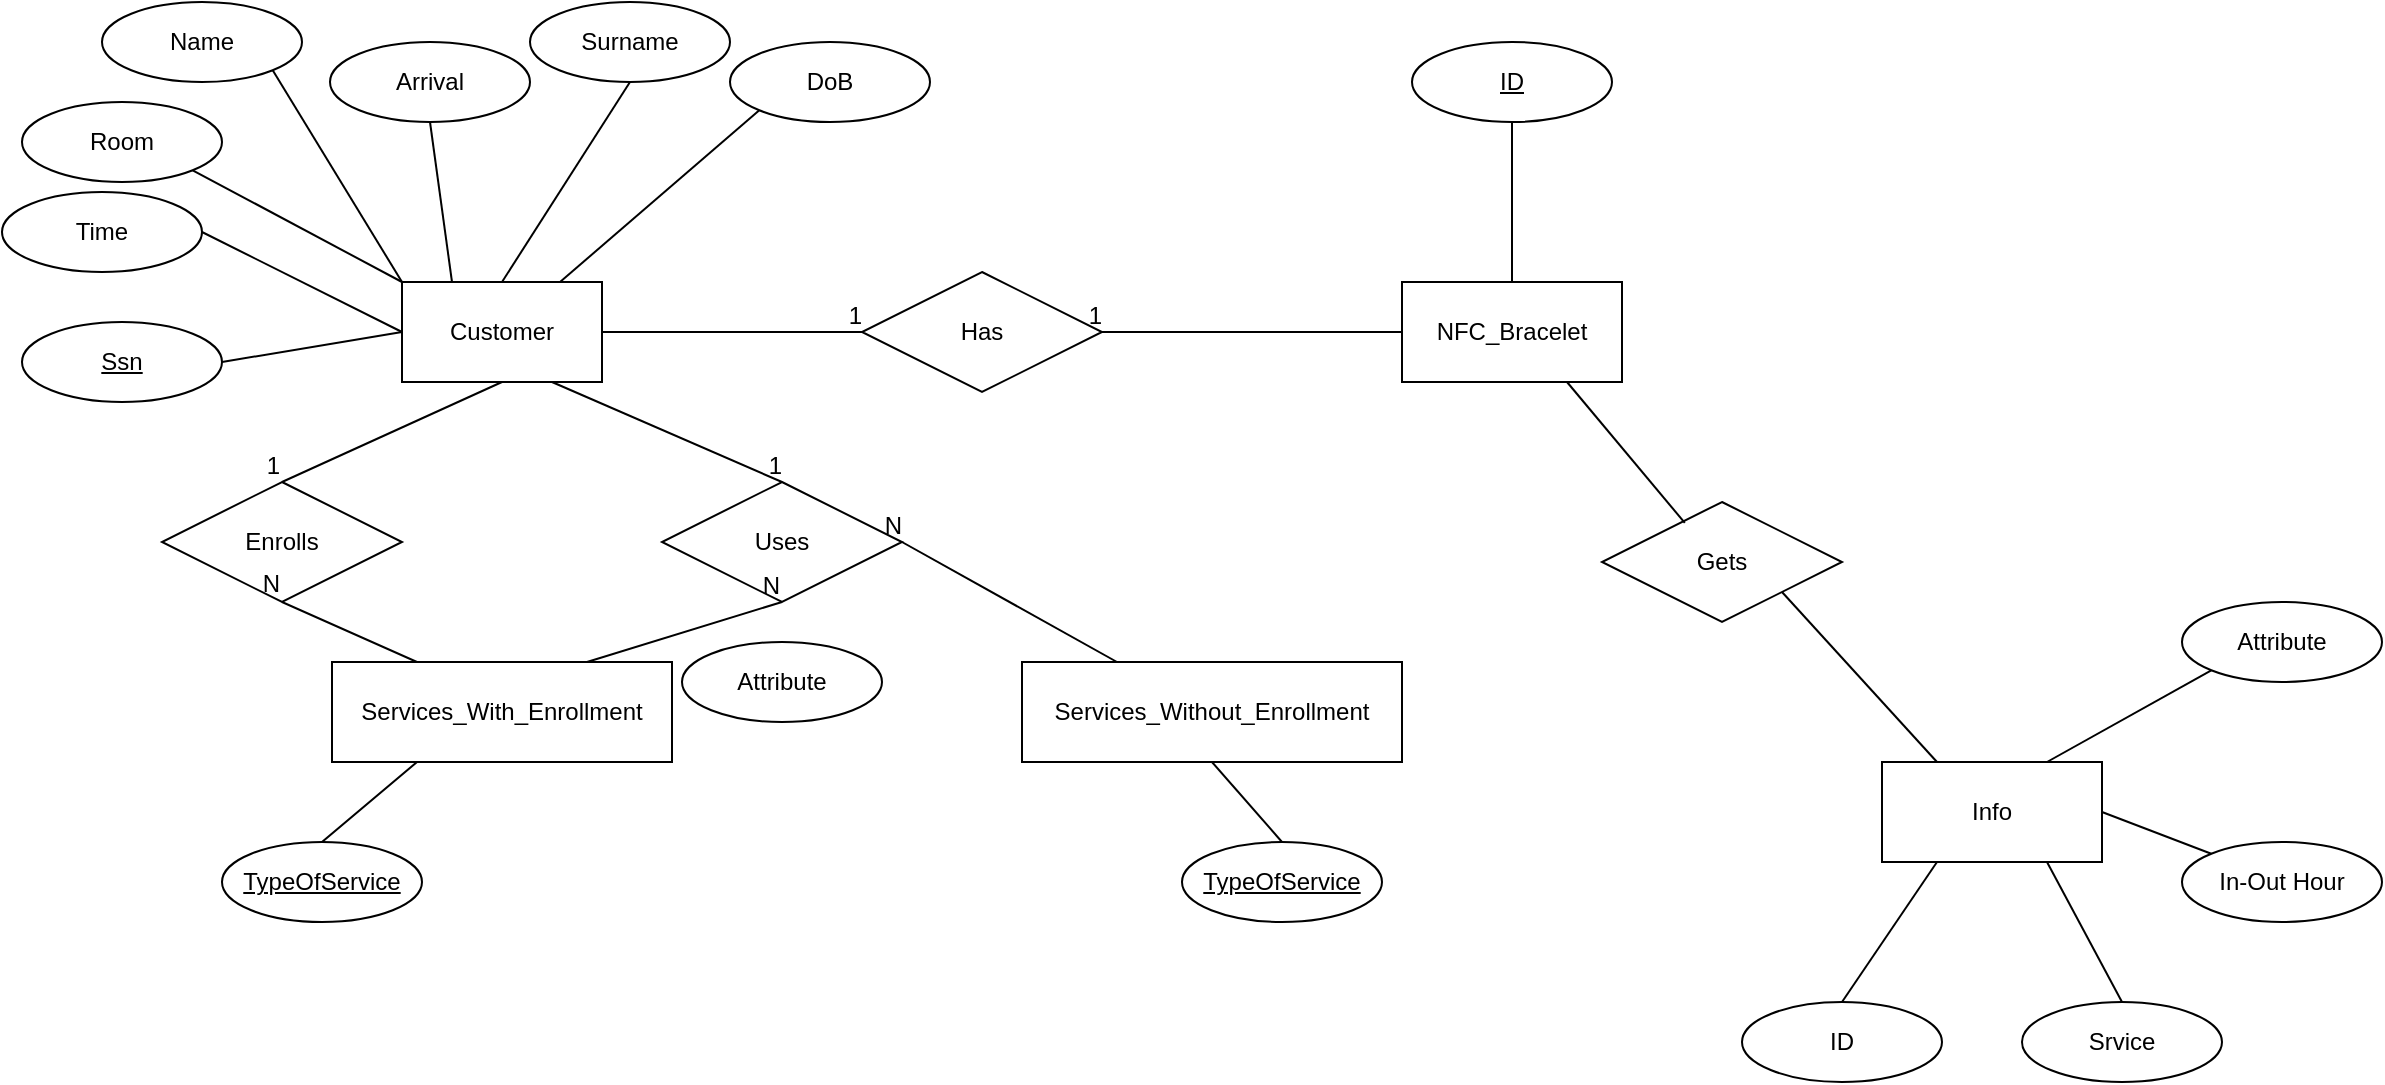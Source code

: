 <mxfile version="14.6.3" type="github">
  <diagram id="hD8x8rFiTOKmc3ZWUuP_" name="Page-1">
    <mxGraphModel dx="1826" dy="783" grid="1" gridSize="10" guides="1" tooltips="1" connect="1" arrows="1" fold="1" page="1" pageScale="1" pageWidth="827" pageHeight="1169" math="0" shadow="0">
      <root>
        <mxCell id="0" />
        <mxCell id="1" parent="0" />
        <mxCell id="cgFxiKVTE2_JD3lSgvtE-6" value="Customer" style="whiteSpace=wrap;html=1;align=center;" parent="1" vertex="1">
          <mxGeometry x="200" y="150" width="100" height="50" as="geometry" />
        </mxCell>
        <mxCell id="cgFxiKVTE2_JD3lSgvtE-7" value="Room" style="ellipse;whiteSpace=wrap;html=1;align=center;" parent="1" vertex="1">
          <mxGeometry x="10" y="60" width="100" height="40" as="geometry" />
        </mxCell>
        <mxCell id="cgFxiKVTE2_JD3lSgvtE-8" value="DoB" style="ellipse;whiteSpace=wrap;html=1;align=center;" parent="1" vertex="1">
          <mxGeometry x="364" y="30" width="100" height="40" as="geometry" />
        </mxCell>
        <mxCell id="cgFxiKVTE2_JD3lSgvtE-9" value="Surname" style="ellipse;whiteSpace=wrap;html=1;align=center;" parent="1" vertex="1">
          <mxGeometry x="264" y="10" width="100" height="40" as="geometry" />
        </mxCell>
        <mxCell id="cgFxiKVTE2_JD3lSgvtE-10" value="Name" style="ellipse;whiteSpace=wrap;html=1;align=center;" parent="1" vertex="1">
          <mxGeometry x="50" y="10" width="100" height="40" as="geometry" />
        </mxCell>
        <mxCell id="cgFxiKVTE2_JD3lSgvtE-13" value="Arrival" style="ellipse;whiteSpace=wrap;html=1;align=center;" parent="1" vertex="1">
          <mxGeometry x="164" y="30" width="100" height="40" as="geometry" />
        </mxCell>
        <mxCell id="cgFxiKVTE2_JD3lSgvtE-14" value="Time" style="ellipse;whiteSpace=wrap;html=1;align=center;" parent="1" vertex="1">
          <mxGeometry y="105" width="100" height="40" as="geometry" />
        </mxCell>
        <mxCell id="cgFxiKVTE2_JD3lSgvtE-32" value="" style="endArrow=none;html=1;rounded=0;entryX=0;entryY=0;entryDx=0;entryDy=0;exitX=1;exitY=1;exitDx=0;exitDy=0;" parent="1" source="cgFxiKVTE2_JD3lSgvtE-10" target="cgFxiKVTE2_JD3lSgvtE-6" edge="1">
          <mxGeometry relative="1" as="geometry">
            <mxPoint x="90" y="90" as="sourcePoint" />
            <mxPoint x="250" y="90" as="targetPoint" />
          </mxGeometry>
        </mxCell>
        <mxCell id="cgFxiKVTE2_JD3lSgvtE-34" value="" style="endArrow=none;html=1;rounded=0;entryX=0;entryY=1;entryDx=0;entryDy=0;" parent="1" source="cgFxiKVTE2_JD3lSgvtE-6" target="cgFxiKVTE2_JD3lSgvtE-8" edge="1">
          <mxGeometry relative="1" as="geometry">
            <mxPoint x="380" y="195" as="sourcePoint" />
            <mxPoint x="540" y="195" as="targetPoint" />
          </mxGeometry>
        </mxCell>
        <mxCell id="cgFxiKVTE2_JD3lSgvtE-35" value="" style="endArrow=none;html=1;rounded=0;exitX=0.5;exitY=0;exitDx=0;exitDy=0;entryX=0.5;entryY=1;entryDx=0;entryDy=0;" parent="1" source="cgFxiKVTE2_JD3lSgvtE-6" target="cgFxiKVTE2_JD3lSgvtE-9" edge="1">
          <mxGeometry relative="1" as="geometry">
            <mxPoint x="280" y="130" as="sourcePoint" />
            <mxPoint x="440" y="130" as="targetPoint" />
          </mxGeometry>
        </mxCell>
        <mxCell id="cgFxiKVTE2_JD3lSgvtE-36" value="" style="endArrow=none;html=1;rounded=0;exitX=0.5;exitY=1;exitDx=0;exitDy=0;entryX=0.25;entryY=0;entryDx=0;entryDy=0;" parent="1" source="cgFxiKVTE2_JD3lSgvtE-13" target="cgFxiKVTE2_JD3lSgvtE-6" edge="1">
          <mxGeometry relative="1" as="geometry">
            <mxPoint x="150" y="100" as="sourcePoint" />
            <mxPoint x="310" y="100" as="targetPoint" />
          </mxGeometry>
        </mxCell>
        <mxCell id="cgFxiKVTE2_JD3lSgvtE-38" value="Has" style="shape=rhombus;perimeter=rhombusPerimeter;whiteSpace=wrap;html=1;align=center;" parent="1" vertex="1">
          <mxGeometry x="430" y="145" width="120" height="60" as="geometry" />
        </mxCell>
        <mxCell id="cgFxiKVTE2_JD3lSgvtE-39" value="NFC_Bracelet" style="whiteSpace=wrap;html=1;align=center;" parent="1" vertex="1">
          <mxGeometry x="700" y="150" width="110" height="50" as="geometry" />
        </mxCell>
        <mxCell id="cgFxiKVTE2_JD3lSgvtE-41" value="&lt;u&gt;ID&lt;/u&gt;" style="ellipse;whiteSpace=wrap;html=1;align=center;" parent="1" vertex="1">
          <mxGeometry x="705" y="30" width="100" height="40" as="geometry" />
        </mxCell>
        <mxCell id="cgFxiKVTE2_JD3lSgvtE-42" value="" style="endArrow=none;html=1;rounded=0;entryX=0.5;entryY=1;entryDx=0;entryDy=0;exitX=0.5;exitY=0;exitDx=0;exitDy=0;" parent="1" source="cgFxiKVTE2_JD3lSgvtE-39" target="cgFxiKVTE2_JD3lSgvtE-41" edge="1">
          <mxGeometry relative="1" as="geometry">
            <mxPoint x="280" y="130" as="sourcePoint" />
            <mxPoint x="440" y="130" as="targetPoint" />
          </mxGeometry>
        </mxCell>
        <mxCell id="cgFxiKVTE2_JD3lSgvtE-43" value="" style="endArrow=none;html=1;rounded=0;exitX=1;exitY=0.5;exitDx=0;exitDy=0;entryX=0;entryY=0.5;entryDx=0;entryDy=0;" parent="1" source="cgFxiKVTE2_JD3lSgvtE-6" target="cgFxiKVTE2_JD3lSgvtE-38" edge="1">
          <mxGeometry relative="1" as="geometry">
            <mxPoint x="280" y="270" as="sourcePoint" />
            <mxPoint x="440" y="270" as="targetPoint" />
          </mxGeometry>
        </mxCell>
        <mxCell id="cgFxiKVTE2_JD3lSgvtE-44" value="1" style="resizable=0;html=1;align=right;verticalAlign=bottom;" parent="cgFxiKVTE2_JD3lSgvtE-43" connectable="0" vertex="1">
          <mxGeometry x="1" relative="1" as="geometry" />
        </mxCell>
        <mxCell id="cgFxiKVTE2_JD3lSgvtE-45" value="" style="endArrow=none;html=1;rounded=0;exitX=0;exitY=0.5;exitDx=0;exitDy=0;entryX=1;entryY=0.5;entryDx=0;entryDy=0;" parent="1" source="cgFxiKVTE2_JD3lSgvtE-39" target="cgFxiKVTE2_JD3lSgvtE-38" edge="1">
          <mxGeometry relative="1" as="geometry">
            <mxPoint x="280" y="130" as="sourcePoint" />
            <mxPoint x="440" y="130" as="targetPoint" />
          </mxGeometry>
        </mxCell>
        <mxCell id="cgFxiKVTE2_JD3lSgvtE-46" value="1" style="resizable=0;html=1;align=right;verticalAlign=bottom;" parent="cgFxiKVTE2_JD3lSgvtE-45" connectable="0" vertex="1">
          <mxGeometry x="1" relative="1" as="geometry" />
        </mxCell>
        <mxCell id="3_kX5ixNashs4jqHw_7I-1" value="Services_Without_Enrollment" style="whiteSpace=wrap;html=1;align=center;" parent="1" vertex="1">
          <mxGeometry x="510" y="340" width="190" height="50" as="geometry" />
        </mxCell>
        <mxCell id="3_kX5ixNashs4jqHw_7I-2" value="Services_With_Enrollment" style="whiteSpace=wrap;html=1;align=center;" parent="1" vertex="1">
          <mxGeometry x="165" y="340" width="170" height="50" as="geometry" />
        </mxCell>
        <mxCell id="3_kX5ixNashs4jqHw_7I-7" value="Enrolls" style="shape=rhombus;perimeter=rhombusPerimeter;whiteSpace=wrap;html=1;align=center;" parent="1" vertex="1">
          <mxGeometry x="80" y="250" width="120" height="60" as="geometry" />
        </mxCell>
        <mxCell id="3_kX5ixNashs4jqHw_7I-11" value="" style="endArrow=none;html=1;rounded=0;exitX=0.5;exitY=1;exitDx=0;exitDy=0;entryX=0.5;entryY=0;entryDx=0;entryDy=0;" parent="1" source="cgFxiKVTE2_JD3lSgvtE-6" target="3_kX5ixNashs4jqHw_7I-7" edge="1">
          <mxGeometry relative="1" as="geometry">
            <mxPoint x="220" y="270" as="sourcePoint" />
            <mxPoint x="380" y="270" as="targetPoint" />
          </mxGeometry>
        </mxCell>
        <mxCell id="3_kX5ixNashs4jqHw_7I-12" value="1" style="resizable=0;html=1;align=right;verticalAlign=bottom;" parent="3_kX5ixNashs4jqHw_7I-11" connectable="0" vertex="1">
          <mxGeometry x="1" relative="1" as="geometry" />
        </mxCell>
        <mxCell id="3_kX5ixNashs4jqHw_7I-13" value="" style="endArrow=none;html=1;rounded=0;exitX=0.25;exitY=0;exitDx=0;exitDy=0;entryX=0.5;entryY=1;entryDx=0;entryDy=0;" parent="1" source="3_kX5ixNashs4jqHw_7I-2" target="3_kX5ixNashs4jqHw_7I-7" edge="1">
          <mxGeometry relative="1" as="geometry">
            <mxPoint x="240" y="310" as="sourcePoint" />
            <mxPoint x="400" y="310" as="targetPoint" />
          </mxGeometry>
        </mxCell>
        <mxCell id="3_kX5ixNashs4jqHw_7I-14" value="N" style="resizable=0;html=1;align=right;verticalAlign=bottom;" parent="3_kX5ixNashs4jqHw_7I-13" connectable="0" vertex="1">
          <mxGeometry x="1" relative="1" as="geometry" />
        </mxCell>
        <mxCell id="3_kX5ixNashs4jqHw_7I-15" value="" style="endArrow=none;html=1;rounded=0;exitX=1;exitY=0.5;exitDx=0;exitDy=0;entryX=0;entryY=0.5;entryDx=0;entryDy=0;" parent="1" source="cgFxiKVTE2_JD3lSgvtE-14" target="cgFxiKVTE2_JD3lSgvtE-6" edge="1">
          <mxGeometry relative="1" as="geometry">
            <mxPoint x="180" y="270" as="sourcePoint" />
            <mxPoint x="340" y="270" as="targetPoint" />
          </mxGeometry>
        </mxCell>
        <mxCell id="3_kX5ixNashs4jqHw_7I-16" value="&lt;u&gt;TypeOfService&lt;/u&gt;" style="ellipse;whiteSpace=wrap;html=1;align=center;" parent="1" vertex="1">
          <mxGeometry x="110" y="430" width="100" height="40" as="geometry" />
        </mxCell>
        <mxCell id="3_kX5ixNashs4jqHw_7I-17" value="" style="endArrow=none;html=1;rounded=0;entryX=0.25;entryY=1;entryDx=0;entryDy=0;exitX=0.5;exitY=0;exitDx=0;exitDy=0;" parent="1" source="3_kX5ixNashs4jqHw_7I-16" target="3_kX5ixNashs4jqHw_7I-2" edge="1">
          <mxGeometry relative="1" as="geometry">
            <mxPoint x="180" y="270" as="sourcePoint" />
            <mxPoint x="340" y="270" as="targetPoint" />
          </mxGeometry>
        </mxCell>
        <mxCell id="3_kX5ixNashs4jqHw_7I-19" value="Ssn" style="ellipse;whiteSpace=wrap;html=1;align=center;fontStyle=4;" parent="1" vertex="1">
          <mxGeometry x="10" y="170" width="100" height="40" as="geometry" />
        </mxCell>
        <mxCell id="3_kX5ixNashs4jqHw_7I-22" value="" style="endArrow=none;html=1;rounded=0;exitX=1;exitY=0.5;exitDx=0;exitDy=0;entryX=0;entryY=0.5;entryDx=0;entryDy=0;" parent="1" source="3_kX5ixNashs4jqHw_7I-19" target="cgFxiKVTE2_JD3lSgvtE-6" edge="1">
          <mxGeometry relative="1" as="geometry">
            <mxPoint x="200" y="190" as="sourcePoint" />
            <mxPoint x="360" y="190" as="targetPoint" />
          </mxGeometry>
        </mxCell>
        <mxCell id="3_kX5ixNashs4jqHw_7I-23" value="" style="endArrow=none;html=1;rounded=0;entryX=0;entryY=0;entryDx=0;entryDy=0;exitX=1;exitY=1;exitDx=0;exitDy=0;" parent="1" source="cgFxiKVTE2_JD3lSgvtE-7" target="cgFxiKVTE2_JD3lSgvtE-6" edge="1">
          <mxGeometry relative="1" as="geometry">
            <mxPoint x="200" y="190" as="sourcePoint" />
            <mxPoint x="350" y="270" as="targetPoint" />
          </mxGeometry>
        </mxCell>
        <mxCell id="3_kX5ixNashs4jqHw_7I-24" value="Uses" style="shape=rhombus;perimeter=rhombusPerimeter;whiteSpace=wrap;html=1;align=center;" parent="1" vertex="1">
          <mxGeometry x="330" y="250" width="120" height="60" as="geometry" />
        </mxCell>
        <mxCell id="3_kX5ixNashs4jqHw_7I-25" value="" style="endArrow=none;html=1;rounded=0;exitX=0.75;exitY=1;exitDx=0;exitDy=0;entryX=0.5;entryY=0;entryDx=0;entryDy=0;" parent="1" source="cgFxiKVTE2_JD3lSgvtE-6" target="3_kX5ixNashs4jqHw_7I-24" edge="1">
          <mxGeometry relative="1" as="geometry">
            <mxPoint x="200" y="290" as="sourcePoint" />
            <mxPoint x="360" y="290" as="targetPoint" />
          </mxGeometry>
        </mxCell>
        <mxCell id="3_kX5ixNashs4jqHw_7I-26" value="1" style="resizable=0;html=1;align=right;verticalAlign=bottom;" parent="3_kX5ixNashs4jqHw_7I-25" connectable="0" vertex="1">
          <mxGeometry x="1" relative="1" as="geometry" />
        </mxCell>
        <mxCell id="3_kX5ixNashs4jqHw_7I-27" value="" style="endArrow=none;html=1;rounded=0;exitX=0.75;exitY=0;exitDx=0;exitDy=0;entryX=0.5;entryY=1;entryDx=0;entryDy=0;" parent="1" source="3_kX5ixNashs4jqHw_7I-2" target="3_kX5ixNashs4jqHw_7I-24" edge="1">
          <mxGeometry relative="1" as="geometry">
            <mxPoint x="200" y="290" as="sourcePoint" />
            <mxPoint x="360" y="290" as="targetPoint" />
          </mxGeometry>
        </mxCell>
        <mxCell id="3_kX5ixNashs4jqHw_7I-28" value="N" style="resizable=0;html=1;align=right;verticalAlign=bottom;" parent="3_kX5ixNashs4jqHw_7I-27" connectable="0" vertex="1">
          <mxGeometry x="1" relative="1" as="geometry" />
        </mxCell>
        <mxCell id="3_kX5ixNashs4jqHw_7I-29" value="" style="endArrow=none;html=1;rounded=0;exitX=0.25;exitY=0;exitDx=0;exitDy=0;entryX=1;entryY=0.5;entryDx=0;entryDy=0;" parent="1" source="3_kX5ixNashs4jqHw_7I-1" target="3_kX5ixNashs4jqHw_7I-24" edge="1">
          <mxGeometry relative="1" as="geometry">
            <mxPoint x="200" y="290" as="sourcePoint" />
            <mxPoint x="360" y="290" as="targetPoint" />
          </mxGeometry>
        </mxCell>
        <mxCell id="3_kX5ixNashs4jqHw_7I-30" value="N" style="resizable=0;html=1;align=right;verticalAlign=bottom;" parent="3_kX5ixNashs4jqHw_7I-29" connectable="0" vertex="1">
          <mxGeometry x="1" relative="1" as="geometry" />
        </mxCell>
        <mxCell id="3_kX5ixNashs4jqHw_7I-31" value="&lt;u&gt;TypeOfService&lt;/u&gt;" style="ellipse;whiteSpace=wrap;html=1;align=center;" parent="1" vertex="1">
          <mxGeometry x="590" y="430" width="100" height="40" as="geometry" />
        </mxCell>
        <mxCell id="3_kX5ixNashs4jqHw_7I-32" value="" style="endArrow=none;html=1;rounded=0;exitX=0.5;exitY=1;exitDx=0;exitDy=0;entryX=0.5;entryY=0;entryDx=0;entryDy=0;" parent="1" source="3_kX5ixNashs4jqHw_7I-1" target="3_kX5ixNashs4jqHw_7I-31" edge="1">
          <mxGeometry relative="1" as="geometry">
            <mxPoint x="400" y="480" as="sourcePoint" />
            <mxPoint x="560" y="480" as="targetPoint" />
          </mxGeometry>
        </mxCell>
        <mxCell id="o6orMZGJSqEEcTOHKGWI-1" value="Info" style="whiteSpace=wrap;html=1;align=center;" vertex="1" parent="1">
          <mxGeometry x="940" y="390" width="110" height="50" as="geometry" />
        </mxCell>
        <mxCell id="o6orMZGJSqEEcTOHKGWI-2" value="Gets" style="shape=rhombus;perimeter=rhombusPerimeter;whiteSpace=wrap;html=1;align=center;" vertex="1" parent="1">
          <mxGeometry x="800" y="260" width="120" height="60" as="geometry" />
        </mxCell>
        <mxCell id="o6orMZGJSqEEcTOHKGWI-3" value="" style="endArrow=none;html=1;rounded=0;entryX=0.75;entryY=1;entryDx=0;entryDy=0;exitX=0.345;exitY=0.174;exitDx=0;exitDy=0;exitPerimeter=0;" edge="1" parent="1" source="o6orMZGJSqEEcTOHKGWI-2" target="cgFxiKVTE2_JD3lSgvtE-39">
          <mxGeometry relative="1" as="geometry">
            <mxPoint x="310" y="350" as="sourcePoint" />
            <mxPoint x="470" y="350" as="targetPoint" />
          </mxGeometry>
        </mxCell>
        <mxCell id="o6orMZGJSqEEcTOHKGWI-5" value="" style="endArrow=none;html=1;rounded=0;entryX=0.25;entryY=0;entryDx=0;entryDy=0;exitX=1;exitY=1;exitDx=0;exitDy=0;" edge="1" parent="1" source="o6orMZGJSqEEcTOHKGWI-2" target="o6orMZGJSqEEcTOHKGWI-1">
          <mxGeometry relative="1" as="geometry">
            <mxPoint x="310" y="350" as="sourcePoint" />
            <mxPoint x="470" y="350" as="targetPoint" />
          </mxGeometry>
        </mxCell>
        <mxCell id="o6orMZGJSqEEcTOHKGWI-6" value="Srvice" style="ellipse;whiteSpace=wrap;html=1;align=center;" vertex="1" parent="1">
          <mxGeometry x="1010" y="510" width="100" height="40" as="geometry" />
        </mxCell>
        <mxCell id="o6orMZGJSqEEcTOHKGWI-7" value="ID" style="ellipse;whiteSpace=wrap;html=1;align=center;" vertex="1" parent="1">
          <mxGeometry x="870" y="510" width="100" height="40" as="geometry" />
        </mxCell>
        <mxCell id="o6orMZGJSqEEcTOHKGWI-9" value="Attribute" style="ellipse;whiteSpace=wrap;html=1;align=center;" vertex="1" parent="1">
          <mxGeometry x="340" y="330" width="100" height="40" as="geometry" />
        </mxCell>
        <mxCell id="o6orMZGJSqEEcTOHKGWI-10" value="In-Out Hour" style="ellipse;whiteSpace=wrap;html=1;align=center;" vertex="1" parent="1">
          <mxGeometry x="1090" y="430" width="100" height="40" as="geometry" />
        </mxCell>
        <mxCell id="o6orMZGJSqEEcTOHKGWI-11" value="" style="endArrow=none;html=1;rounded=0;entryX=0;entryY=0;entryDx=0;entryDy=0;exitX=1;exitY=0.5;exitDx=0;exitDy=0;" edge="1" parent="1" source="o6orMZGJSqEEcTOHKGWI-1" target="o6orMZGJSqEEcTOHKGWI-10">
          <mxGeometry relative="1" as="geometry">
            <mxPoint x="380" y="350" as="sourcePoint" />
            <mxPoint x="540" y="350" as="targetPoint" />
          </mxGeometry>
        </mxCell>
        <mxCell id="o6orMZGJSqEEcTOHKGWI-12" value="" style="endArrow=none;html=1;rounded=0;entryX=0.75;entryY=1;entryDx=0;entryDy=0;exitX=0.5;exitY=0;exitDx=0;exitDy=0;" edge="1" parent="1" source="o6orMZGJSqEEcTOHKGWI-6" target="o6orMZGJSqEEcTOHKGWI-1">
          <mxGeometry relative="1" as="geometry">
            <mxPoint x="380" y="350" as="sourcePoint" />
            <mxPoint x="540" y="350" as="targetPoint" />
          </mxGeometry>
        </mxCell>
        <mxCell id="o6orMZGJSqEEcTOHKGWI-13" value="" style="endArrow=none;html=1;rounded=0;entryX=0.25;entryY=1;entryDx=0;entryDy=0;exitX=0.5;exitY=0;exitDx=0;exitDy=0;" edge="1" parent="1" source="o6orMZGJSqEEcTOHKGWI-7" target="o6orMZGJSqEEcTOHKGWI-1">
          <mxGeometry relative="1" as="geometry">
            <mxPoint x="380" y="350" as="sourcePoint" />
            <mxPoint x="540" y="350" as="targetPoint" />
          </mxGeometry>
        </mxCell>
        <mxCell id="o6orMZGJSqEEcTOHKGWI-14" value="Attribute" style="ellipse;whiteSpace=wrap;html=1;align=center;" vertex="1" parent="1">
          <mxGeometry x="1090" y="310" width="100" height="40" as="geometry" />
        </mxCell>
        <mxCell id="o6orMZGJSqEEcTOHKGWI-15" value="" style="endArrow=none;html=1;rounded=0;entryX=0;entryY=1;entryDx=0;entryDy=0;exitX=0.75;exitY=0;exitDx=0;exitDy=0;" edge="1" parent="1" source="o6orMZGJSqEEcTOHKGWI-1" target="o6orMZGJSqEEcTOHKGWI-14">
          <mxGeometry relative="1" as="geometry">
            <mxPoint x="380" y="350" as="sourcePoint" />
            <mxPoint x="540" y="350" as="targetPoint" />
          </mxGeometry>
        </mxCell>
      </root>
    </mxGraphModel>
  </diagram>
</mxfile>
